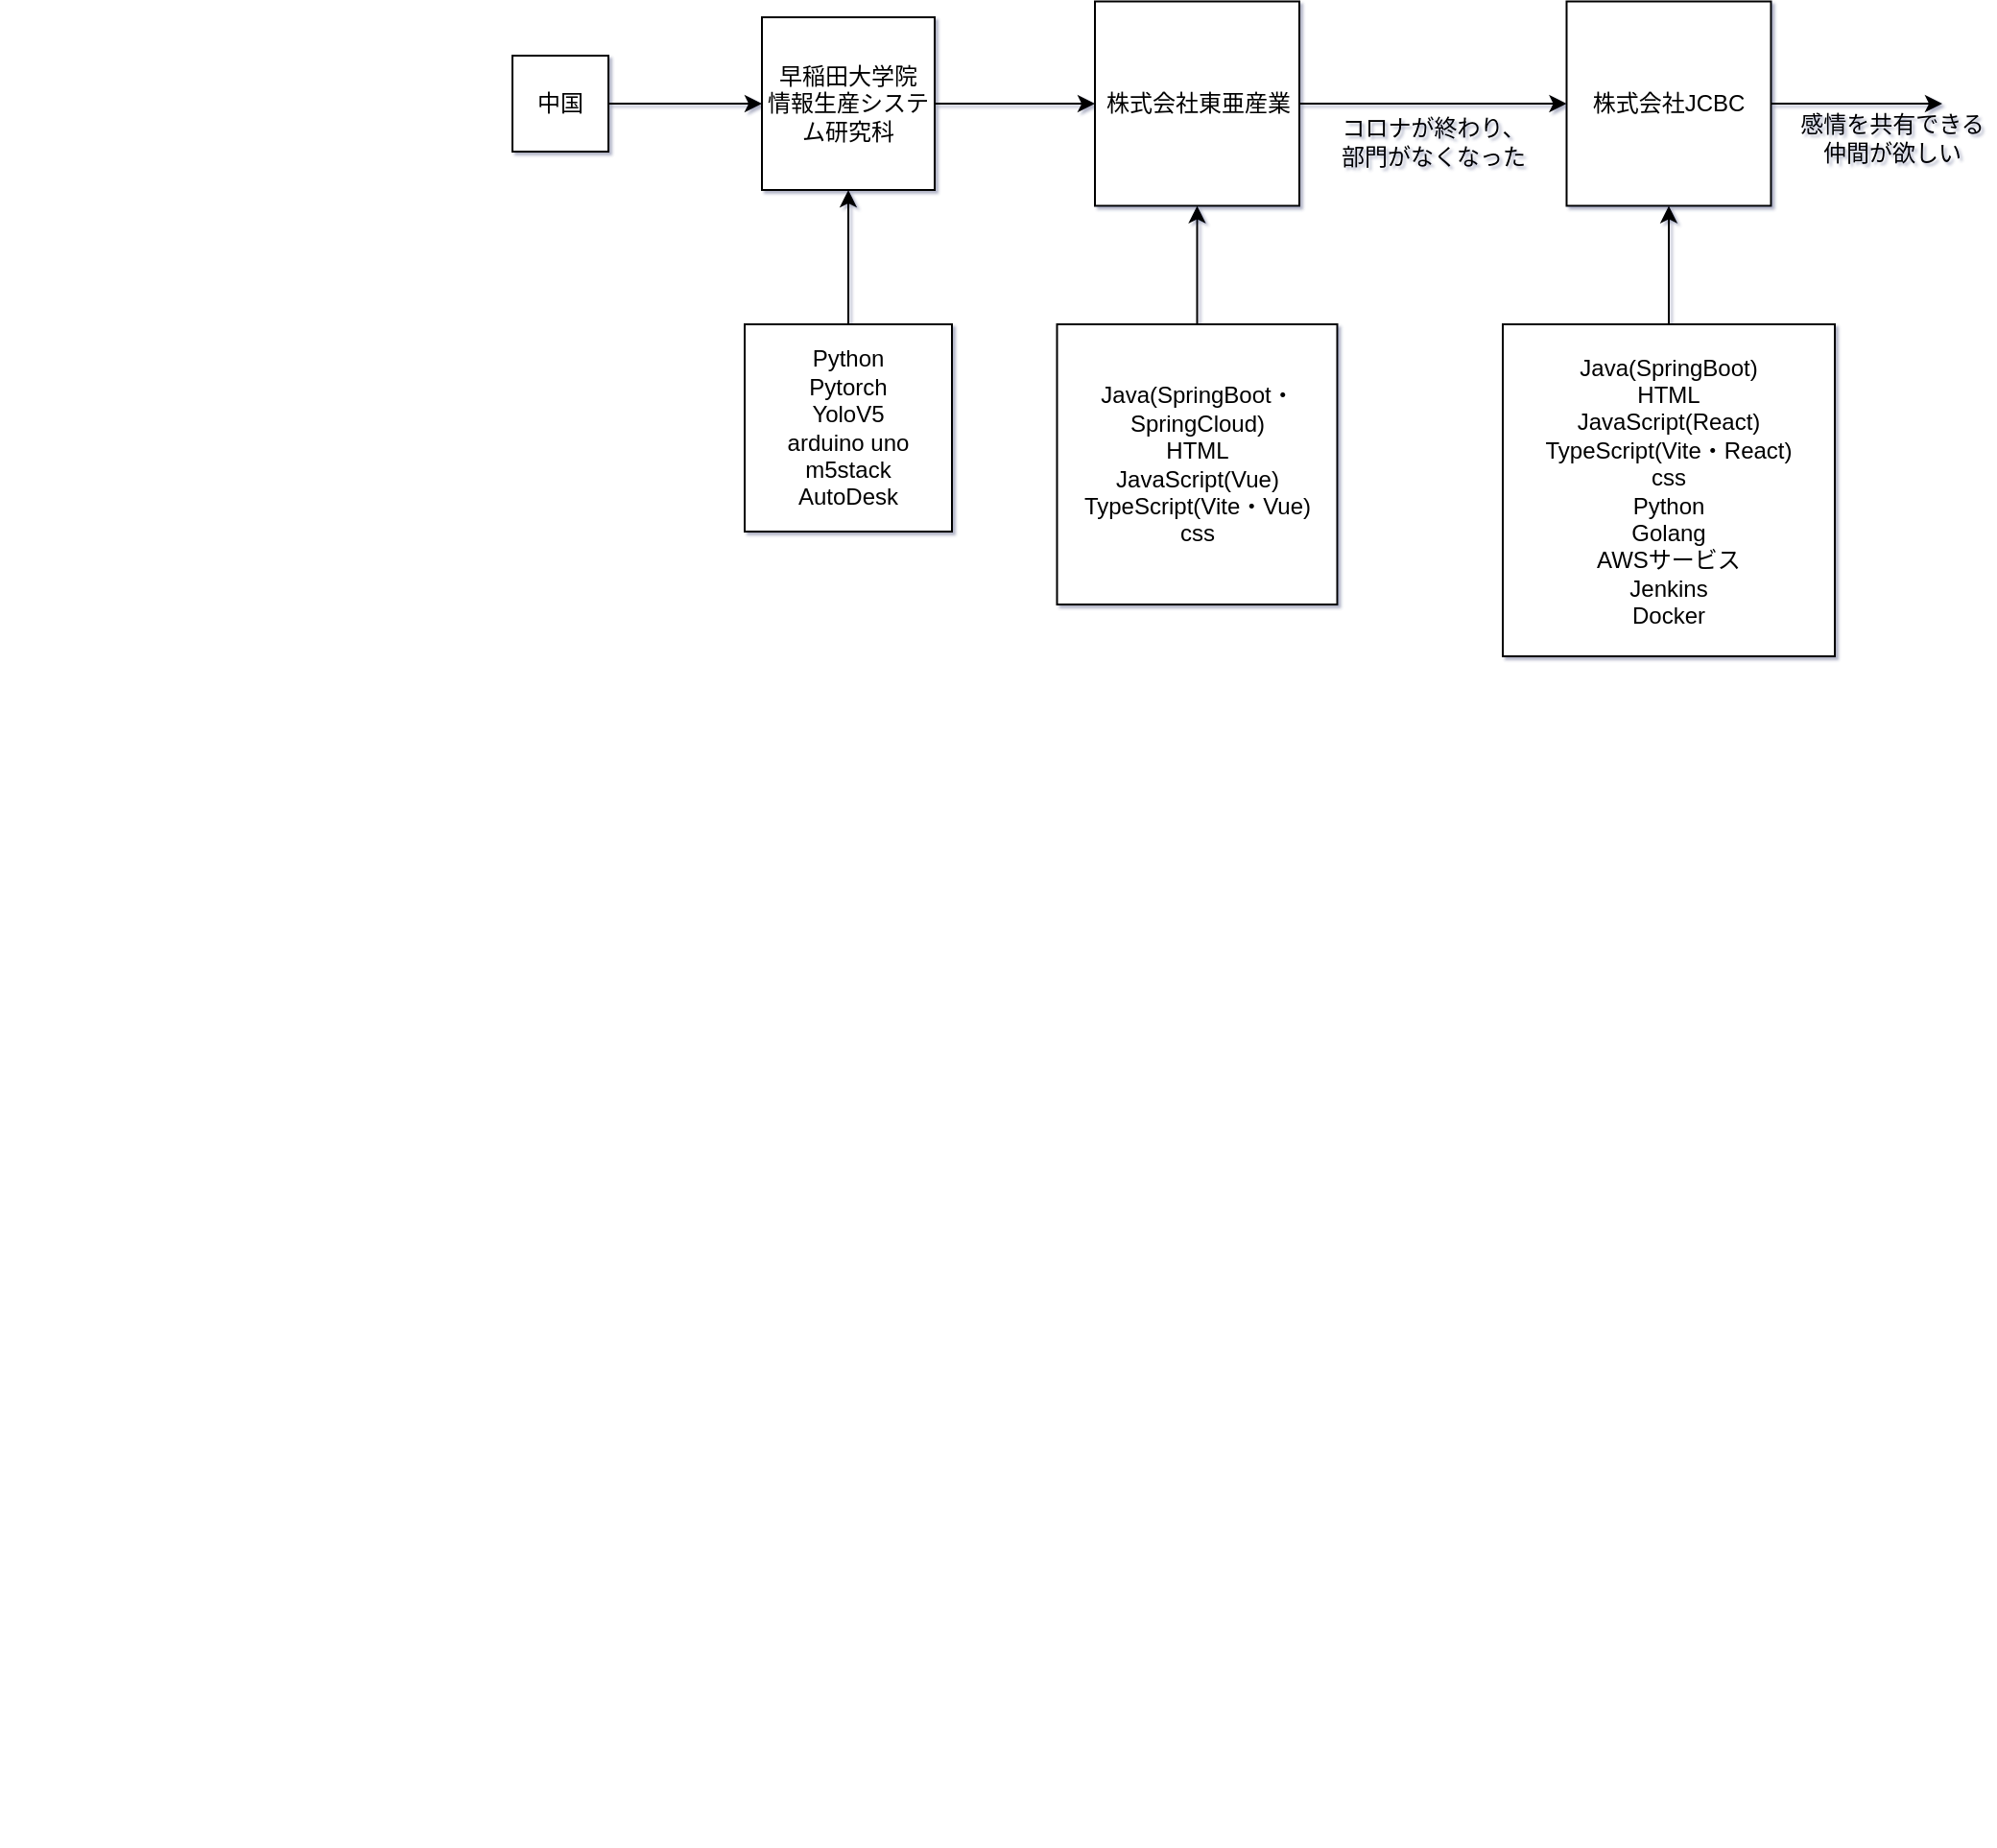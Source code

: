 <mxfile version="25.0.3">
  <diagram name="第 1 页" id="MlGkOc0rK8qGBOlLQdbf">
    <mxGraphModel dx="1477" dy="491" grid="0" gridSize="10" guides="1" tooltips="1" connect="1" arrows="1" fold="1" page="0" pageScale="1" pageWidth="827" pageHeight="1169" background="#FFFFFF" math="0" shadow="1">
      <root>
        <mxCell id="0" />
        <mxCell id="1" parent="0" />
        <mxCell id="5chOGvL5NwtoWEhrYjUD-3" value="" style="edgeStyle=orthogonalEdgeStyle;rounded=0;orthogonalLoop=1;jettySize=auto;html=1;strokeColor=#000000;" parent="1" source="5chOGvL5NwtoWEhrYjUD-1" target="5chOGvL5NwtoWEhrYjUD-2" edge="1">
          <mxGeometry relative="1" as="geometry" />
        </mxCell>
        <mxCell id="5chOGvL5NwtoWEhrYjUD-1" value="中国" style="whiteSpace=wrap;html=1;aspect=fixed;" parent="1" vertex="1">
          <mxGeometry x="60" y="60" width="50" height="50" as="geometry" />
        </mxCell>
        <mxCell id="5chOGvL5NwtoWEhrYjUD-7" value="" style="edgeStyle=orthogonalEdgeStyle;rounded=0;orthogonalLoop=1;jettySize=auto;html=1;strokeColor=#000000;" parent="1" source="5chOGvL5NwtoWEhrYjUD-2" target="5chOGvL5NwtoWEhrYjUD-6" edge="1">
          <mxGeometry relative="1" as="geometry" />
        </mxCell>
        <mxCell id="5chOGvL5NwtoWEhrYjUD-2" value="早稲田大学院　情報生産システム研究科" style="whiteSpace=wrap;html=1;aspect=fixed;" parent="1" vertex="1">
          <mxGeometry x="190" y="40" width="90" height="90" as="geometry" />
        </mxCell>
        <mxCell id="5chOGvL5NwtoWEhrYjUD-5" style="edgeStyle=orthogonalEdgeStyle;rounded=0;orthogonalLoop=1;jettySize=auto;html=1;entryX=0.5;entryY=1;entryDx=0;entryDy=0;strokeColor=#000000;" parent="1" source="5chOGvL5NwtoWEhrYjUD-4" target="5chOGvL5NwtoWEhrYjUD-2" edge="1">
          <mxGeometry relative="1" as="geometry" />
        </mxCell>
        <mxCell id="5chOGvL5NwtoWEhrYjUD-4" value="Python&lt;br&gt;Pytorch&lt;br&gt;YoloV5&lt;div&gt;arduino uno&lt;/div&gt;&lt;div&gt;m5stack&lt;/div&gt;&lt;div&gt;AutoDesk&lt;/div&gt;" style="whiteSpace=wrap;html=1;aspect=fixed;" parent="1" vertex="1">
          <mxGeometry x="181" y="200" width="108" height="108" as="geometry" />
        </mxCell>
        <mxCell id="5chOGvL5NwtoWEhrYjUD-11" value="" style="edgeStyle=orthogonalEdgeStyle;rounded=0;orthogonalLoop=1;jettySize=auto;html=1;strokeColor=#000000;" parent="1" source="5chOGvL5NwtoWEhrYjUD-6" target="5chOGvL5NwtoWEhrYjUD-10" edge="1">
          <mxGeometry relative="1" as="geometry" />
        </mxCell>
        <mxCell id="5chOGvL5NwtoWEhrYjUD-6" value="株式会社東亜産業" style="whiteSpace=wrap;html=1;aspect=fixed;" parent="1" vertex="1">
          <mxGeometry x="363.5" y="31.75" width="106.5" height="106.5" as="geometry" />
        </mxCell>
        <mxCell id="5chOGvL5NwtoWEhrYjUD-9" style="edgeStyle=orthogonalEdgeStyle;rounded=0;orthogonalLoop=1;jettySize=auto;html=1;entryX=0.5;entryY=1;entryDx=0;entryDy=0;strokeColor=#000000;" parent="1" source="5chOGvL5NwtoWEhrYjUD-8" target="5chOGvL5NwtoWEhrYjUD-6" edge="1">
          <mxGeometry relative="1" as="geometry" />
        </mxCell>
        <mxCell id="5chOGvL5NwtoWEhrYjUD-8" value="Java(SpringBoot・SpringCloud)&lt;br&gt;HTML&lt;br&gt;JavaScript(Vue)&lt;div&gt;TypeScript(Vite・Vue)&lt;/div&gt;&lt;div&gt;&lt;/div&gt;css" style="whiteSpace=wrap;html=1;aspect=fixed;" parent="1" vertex="1">
          <mxGeometry x="343.75" y="200" width="146" height="146" as="geometry" />
        </mxCell>
        <mxCell id="5chOGvL5NwtoWEhrYjUD-14" style="edgeStyle=orthogonalEdgeStyle;rounded=0;orthogonalLoop=1;jettySize=auto;html=1;exitX=1;exitY=0.5;exitDx=0;exitDy=0;strokeColor=#000000;" parent="1" source="5chOGvL5NwtoWEhrYjUD-10" edge="1">
          <mxGeometry relative="1" as="geometry">
            <mxPoint x="805" y="85" as="targetPoint" />
          </mxGeometry>
        </mxCell>
        <mxCell id="5chOGvL5NwtoWEhrYjUD-10" value="株式会社JCBC" style="whiteSpace=wrap;html=1;aspect=fixed;" parent="1" vertex="1">
          <mxGeometry x="609.25" y="31.75" width="106.5" height="106.5" as="geometry" />
        </mxCell>
        <mxCell id="5chOGvL5NwtoWEhrYjUD-13" style="edgeStyle=orthogonalEdgeStyle;rounded=0;orthogonalLoop=1;jettySize=auto;html=1;entryX=0.5;entryY=1;entryDx=0;entryDy=0;strokeColor=#000000;" parent="1" source="5chOGvL5NwtoWEhrYjUD-12" target="5chOGvL5NwtoWEhrYjUD-10" edge="1">
          <mxGeometry relative="1" as="geometry" />
        </mxCell>
        <mxCell id="5chOGvL5NwtoWEhrYjUD-12" value="Java(SpringBoot)&lt;br&gt;HTML&lt;br&gt;JavaScript(React)&lt;br&gt;TypeScript(Vite・React)&lt;div&gt;css&lt;br&gt;Python&lt;br&gt;Golang&lt;br&gt;AWSサービス&lt;br&gt;Jenkins&lt;br&gt;Docker&lt;/div&gt;" style="whiteSpace=wrap;html=1;aspect=fixed;" parent="1" vertex="1">
          <mxGeometry x="576" y="200" width="173" height="173" as="geometry" />
        </mxCell>
        <mxCell id="5chOGvL5NwtoWEhrYjUD-15" value="コロナが終わり、部門がなくなった" style="text;html=1;strokeColor=none;fillColor=none;align=center;verticalAlign=middle;whiteSpace=wrap;rounded=0;" parent="1" vertex="1">
          <mxGeometry x="489.75" y="71.25" width="100" height="67" as="geometry" />
        </mxCell>
        <mxCell id="5chOGvL5NwtoWEhrYjUD-16" value="感情を共有できる仲間が欲しい" style="text;html=1;strokeColor=none;fillColor=none;align=center;verticalAlign=middle;whiteSpace=wrap;rounded=0;" parent="1" vertex="1">
          <mxGeometry x="729" y="69" width="100" height="67" as="geometry" />
        </mxCell>
        <mxCell id="Kiff7DWCnq8ESn9eZGq2-1" value="" style="shape=image;verticalLabelPosition=bottom;labelBackgroundColor=default;verticalAlign=top;aspect=fixed;imageAspect=0;image=https://debuggercafe.com/wp-content/uploads/2021/03/Object-Detection-using-PyTorch-YOLOv5-e1617643548833.jpg;" parent="1" vertex="1">
          <mxGeometry x="-207" y="409" width="446.29" height="251.26" as="geometry" />
        </mxCell>
        <mxCell id="ItO_q11XsYsUchz4Ii-x-1" value="" style="shape=image;verticalLabelPosition=bottom;labelBackgroundColor=default;verticalAlign=top;aspect=fixed;imageAspect=0;image=https://m.media-amazon.com/images/I/71jLqu+Q5LL.jpg;" vertex="1" parent="1">
          <mxGeometry x="274.61" y="425" width="284.28" height="284.28" as="geometry" />
        </mxCell>
        <mxCell id="ItO_q11XsYsUchz4Ii-x-3" value="" style="shape=image;verticalLabelPosition=bottom;labelBackgroundColor=default;verticalAlign=top;aspect=fixed;imageAspect=0;image=https://cdn.sparkfun.com/assets/9/1/e/4/8/515b4656ce395f8a38000000.png;" vertex="1" parent="1">
          <mxGeometry x="-193" y="723" width="362" height="266.08" as="geometry" />
        </mxCell>
      </root>
    </mxGraphModel>
  </diagram>
</mxfile>
